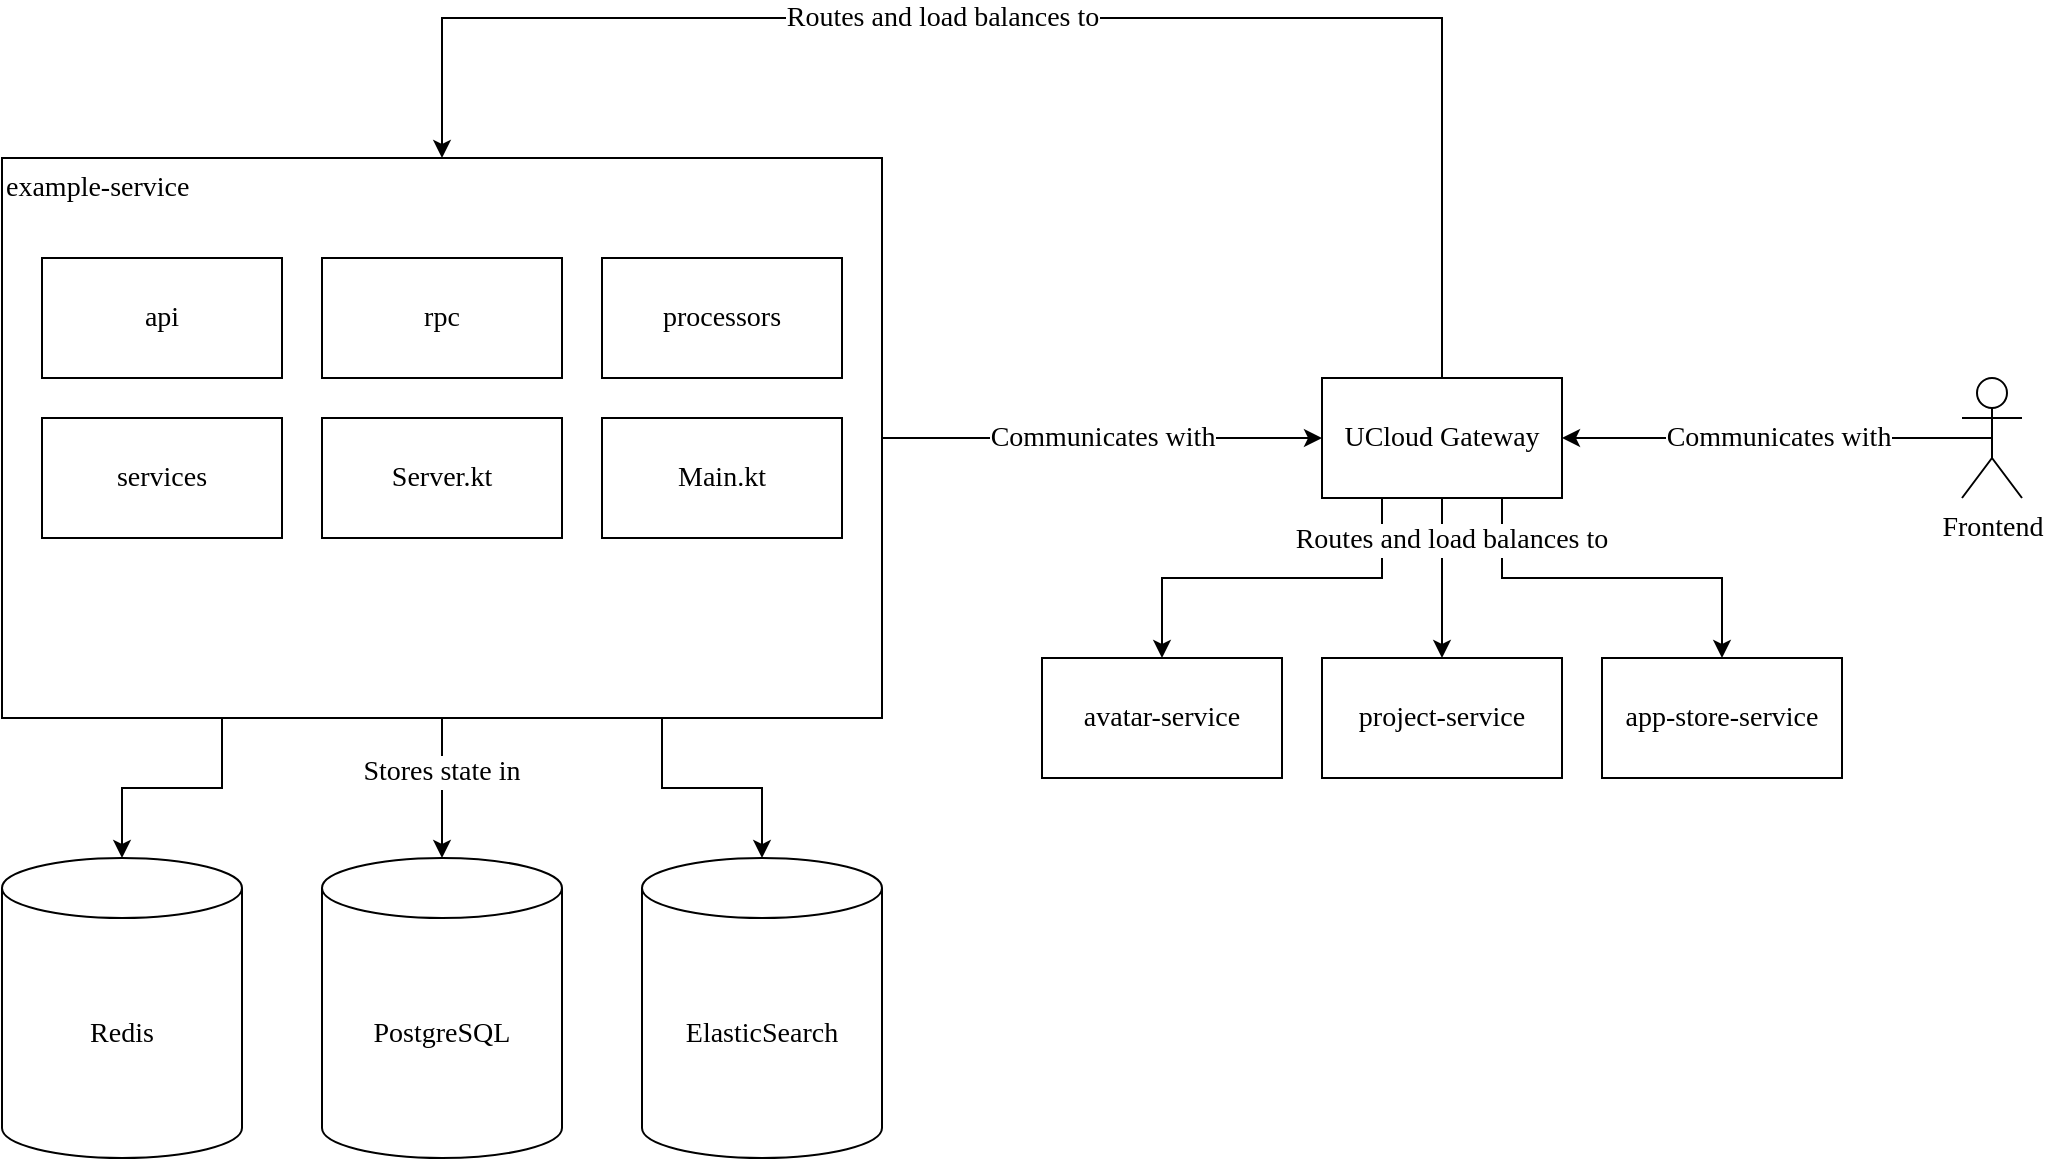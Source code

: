 <mxfile version="13.7.3" type="device"><diagram id="faQsjVQOapcm4tTe_lyO" name="Page-1"><mxGraphModel dx="1210" dy="758" grid="1" gridSize="10" guides="1" tooltips="1" connect="1" arrows="1" fold="1" page="1" pageScale="1" pageWidth="1100" pageHeight="850" math="0" shadow="0"><root><mxCell id="0"/><mxCell id="1" parent="0"/><mxCell id="BaKhunCJ4lkruM9iMQem-10" style="edgeStyle=orthogonalEdgeStyle;rounded=0;orthogonalLoop=1;jettySize=auto;html=1;exitX=0.25;exitY=1;exitDx=0;exitDy=0;entryX=0.5;entryY=0;entryDx=0;entryDy=0;entryPerimeter=0;fontFamily=IBM Plex Sans;fontSize=14;" edge="1" parent="1" source="BaKhunCJ4lkruM9iMQem-1" target="BaKhunCJ4lkruM9iMQem-5"><mxGeometry relative="1" as="geometry"/></mxCell><mxCell id="BaKhunCJ4lkruM9iMQem-11" style="edgeStyle=orthogonalEdgeStyle;rounded=0;orthogonalLoop=1;jettySize=auto;html=1;exitX=0.5;exitY=1;exitDx=0;exitDy=0;entryX=0.5;entryY=0;entryDx=0;entryDy=0;entryPerimeter=0;fontFamily=IBM Plex Sans;fontSize=14;" edge="1" parent="1" source="BaKhunCJ4lkruM9iMQem-1" target="BaKhunCJ4lkruM9iMQem-7"><mxGeometry relative="1" as="geometry"/></mxCell><mxCell id="BaKhunCJ4lkruM9iMQem-12" style="edgeStyle=orthogonalEdgeStyle;rounded=0;orthogonalLoop=1;jettySize=auto;html=1;exitX=0.75;exitY=1;exitDx=0;exitDy=0;entryX=0.5;entryY=0;entryDx=0;entryDy=0;entryPerimeter=0;fontFamily=IBM Plex Sans;fontSize=14;" edge="1" parent="1" source="BaKhunCJ4lkruM9iMQem-1" target="BaKhunCJ4lkruM9iMQem-8"><mxGeometry relative="1" as="geometry"/></mxCell><mxCell id="BaKhunCJ4lkruM9iMQem-20" value="Communicates with" style="edgeStyle=orthogonalEdgeStyle;rounded=0;orthogonalLoop=1;jettySize=auto;html=1;exitX=1;exitY=0.5;exitDx=0;exitDy=0;entryX=0;entryY=0.5;entryDx=0;entryDy=0;fontFamily=IBM Plex Sans;fontSize=14;" edge="1" parent="1" source="BaKhunCJ4lkruM9iMQem-1" target="BaKhunCJ4lkruM9iMQem-19"><mxGeometry relative="1" as="geometry"/></mxCell><mxCell id="BaKhunCJ4lkruM9iMQem-1" value="example-service" style="rounded=0;whiteSpace=wrap;html=1;align=left;verticalAlign=top;fontFamily=IBM Plex Sans;fontSource=https%3A%2F%2Ffonts.googleapis.com%2Fcss%3Ffamily%3DIBM%2BPlex%2BSans;fontSize=14;" vertex="1" parent="1"><mxGeometry x="60" y="120" width="440" height="280" as="geometry"/></mxCell><mxCell id="BaKhunCJ4lkruM9iMQem-5" value="Redis" style="shape=cylinder3;whiteSpace=wrap;html=1;boundedLbl=1;backgroundOutline=1;size=15;fontFamily=IBM Plex Sans;fontSize=14;align=center;" vertex="1" parent="1"><mxGeometry x="60" y="470" width="120" height="150" as="geometry"/></mxCell><mxCell id="BaKhunCJ4lkruM9iMQem-7" value="PostgreSQL" style="shape=cylinder3;whiteSpace=wrap;html=1;boundedLbl=1;backgroundOutline=1;size=15;fontFamily=IBM Plex Sans;fontSize=14;align=center;" vertex="1" parent="1"><mxGeometry x="220" y="470" width="120" height="150" as="geometry"/></mxCell><mxCell id="BaKhunCJ4lkruM9iMQem-8" value="ElasticSearch" style="shape=cylinder3;whiteSpace=wrap;html=1;boundedLbl=1;backgroundOutline=1;size=15;fontFamily=IBM Plex Sans;fontSize=14;align=center;" vertex="1" parent="1"><mxGeometry x="380" y="470" width="120" height="150" as="geometry"/></mxCell><mxCell id="BaKhunCJ4lkruM9iMQem-13" value="Stores state in" style="text;html=1;strokeColor=none;fillColor=none;align=center;verticalAlign=middle;whiteSpace=wrap;rounded=0;fontFamily=IBM Plex Sans;fontSize=14;labelBackgroundColor=#ffffff;" vertex="1" parent="1"><mxGeometry x="60" y="417" width="440" height="20" as="geometry"/></mxCell><mxCell id="BaKhunCJ4lkruM9iMQem-15" value="api" style="rounded=0;whiteSpace=wrap;html=1;labelBackgroundColor=#ffffff;fontFamily=IBM Plex Sans;fontSize=14;align=center;" vertex="1" parent="1"><mxGeometry x="80" y="170" width="120" height="60" as="geometry"/></mxCell><mxCell id="BaKhunCJ4lkruM9iMQem-17" value="rpc" style="rounded=0;whiteSpace=wrap;html=1;labelBackgroundColor=#ffffff;fontFamily=IBM Plex Sans;fontSize=14;align=center;" vertex="1" parent="1"><mxGeometry x="220" y="170" width="120" height="60" as="geometry"/></mxCell><mxCell id="BaKhunCJ4lkruM9iMQem-18" value="services" style="rounded=0;whiteSpace=wrap;html=1;labelBackgroundColor=#ffffff;fontFamily=IBM Plex Sans;fontSize=14;align=center;" vertex="1" parent="1"><mxGeometry x="80" y="250" width="120" height="60" as="geometry"/></mxCell><mxCell id="BaKhunCJ4lkruM9iMQem-21" value="Routes and load balances to" style="edgeStyle=orthogonalEdgeStyle;rounded=0;orthogonalLoop=1;jettySize=auto;html=1;exitX=0.5;exitY=0;exitDx=0;exitDy=0;entryX=0.5;entryY=0;entryDx=0;entryDy=0;fontFamily=IBM Plex Sans;fontSize=14;" edge="1" parent="1" source="BaKhunCJ4lkruM9iMQem-19" target="BaKhunCJ4lkruM9iMQem-1"><mxGeometry x="0.147" relative="1" as="geometry"><Array as="points"><mxPoint x="780" y="50"/><mxPoint x="280" y="50"/></Array><mxPoint as="offset"/></mxGeometry></mxCell><mxCell id="BaKhunCJ4lkruM9iMQem-25" value="" style="edgeStyle=orthogonalEdgeStyle;rounded=0;orthogonalLoop=1;jettySize=auto;html=1;fontFamily=IBM Plex Sans;fontSize=14;labelBackgroundColor=#ffffff;" edge="1" parent="1" source="BaKhunCJ4lkruM9iMQem-19" target="BaKhunCJ4lkruM9iMQem-23"><mxGeometry relative="1" as="geometry"/></mxCell><mxCell id="BaKhunCJ4lkruM9iMQem-26" style="edgeStyle=orthogonalEdgeStyle;rounded=0;orthogonalLoop=1;jettySize=auto;html=1;exitX=0.25;exitY=1;exitDx=0;exitDy=0;entryX=0.5;entryY=0;entryDx=0;entryDy=0;fontFamily=IBM Plex Sans;fontSize=14;" edge="1" parent="1" source="BaKhunCJ4lkruM9iMQem-19" target="BaKhunCJ4lkruM9iMQem-22"><mxGeometry relative="1" as="geometry"/></mxCell><mxCell id="BaKhunCJ4lkruM9iMQem-27" style="edgeStyle=orthogonalEdgeStyle;rounded=0;orthogonalLoop=1;jettySize=auto;html=1;exitX=0.75;exitY=1;exitDx=0;exitDy=0;entryX=0.5;entryY=0;entryDx=0;entryDy=0;fontFamily=IBM Plex Sans;fontSize=14;" edge="1" parent="1" source="BaKhunCJ4lkruM9iMQem-19" target="BaKhunCJ4lkruM9iMQem-24"><mxGeometry relative="1" as="geometry"/></mxCell><mxCell id="BaKhunCJ4lkruM9iMQem-19" value="UCloud Gateway" style="rounded=0;whiteSpace=wrap;html=1;labelBackgroundColor=#ffffff;fontFamily=IBM Plex Sans;fontSize=14;align=center;" vertex="1" parent="1"><mxGeometry x="720" y="230" width="120" height="60" as="geometry"/></mxCell><mxCell id="BaKhunCJ4lkruM9iMQem-22" value="avatar-service" style="rounded=0;whiteSpace=wrap;html=1;labelBackgroundColor=#ffffff;fontFamily=IBM Plex Sans;fontSize=14;align=center;" vertex="1" parent="1"><mxGeometry x="580" y="370" width="120" height="60" as="geometry"/></mxCell><mxCell id="BaKhunCJ4lkruM9iMQem-23" value="project-service" style="rounded=0;whiteSpace=wrap;html=1;labelBackgroundColor=#ffffff;fontFamily=IBM Plex Sans;fontSize=14;align=center;" vertex="1" parent="1"><mxGeometry x="720" y="370" width="120" height="60" as="geometry"/></mxCell><mxCell id="BaKhunCJ4lkruM9iMQem-24" value="app-store-service" style="rounded=0;whiteSpace=wrap;html=1;labelBackgroundColor=#ffffff;fontFamily=IBM Plex Sans;fontSize=14;align=center;" vertex="1" parent="1"><mxGeometry x="860" y="370" width="120" height="60" as="geometry"/></mxCell><mxCell id="BaKhunCJ4lkruM9iMQem-28" value="&lt;meta charset=&quot;utf-8&quot;&gt;&lt;span style=&quot;color: rgb(0, 0, 0); font-family: &amp;quot;ibm plex sans&amp;quot;; font-size: 14px; font-style: normal; font-weight: 400; letter-spacing: normal; text-align: center; text-indent: 0px; text-transform: none; word-spacing: 0px; background-color: rgb(255, 255, 255); display: inline; float: none;&quot;&gt;Routes and load balances to&lt;/span&gt;" style="text;html=1;strokeColor=none;fillColor=none;align=center;verticalAlign=middle;whiteSpace=wrap;rounded=0;labelBackgroundColor=#ffffff;fontFamily=IBM Plex Sans;fontSize=14;" vertex="1" parent="1"><mxGeometry x="590" y="301" width="390" height="20" as="geometry"/></mxCell><mxCell id="BaKhunCJ4lkruM9iMQem-30" value="Communicates with" style="edgeStyle=orthogonalEdgeStyle;rounded=0;orthogonalLoop=1;jettySize=auto;html=1;exitX=0.5;exitY=0.5;exitDx=0;exitDy=0;exitPerimeter=0;entryX=1;entryY=0.5;entryDx=0;entryDy=0;labelBackgroundColor=#ffffff;fontFamily=IBM Plex Sans;fontSize=14;" edge="1" parent="1" source="BaKhunCJ4lkruM9iMQem-29" target="BaKhunCJ4lkruM9iMQem-19"><mxGeometry relative="1" as="geometry"/></mxCell><mxCell id="BaKhunCJ4lkruM9iMQem-29" value="Frontend" style="shape=umlActor;verticalLabelPosition=bottom;verticalAlign=top;html=1;outlineConnect=0;labelBackgroundColor=#ffffff;fontFamily=IBM Plex Sans;fontSize=14;align=center;" vertex="1" parent="1"><mxGeometry x="1040" y="230" width="30" height="60" as="geometry"/></mxCell><mxCell id="BaKhunCJ4lkruM9iMQem-31" value="Server.kt" style="rounded=0;whiteSpace=wrap;html=1;labelBackgroundColor=#ffffff;fontFamily=IBM Plex Sans;fontSize=14;align=center;" vertex="1" parent="1"><mxGeometry x="220" y="250" width="120" height="60" as="geometry"/></mxCell><mxCell id="BaKhunCJ4lkruM9iMQem-32" value="Main.kt" style="rounded=0;whiteSpace=wrap;html=1;labelBackgroundColor=#ffffff;fontFamily=IBM Plex Sans;fontSize=14;align=center;" vertex="1" parent="1"><mxGeometry x="360" y="250" width="120" height="60" as="geometry"/></mxCell><mxCell id="BaKhunCJ4lkruM9iMQem-33" value="processors" style="rounded=0;whiteSpace=wrap;html=1;labelBackgroundColor=#ffffff;fontFamily=IBM Plex Sans;fontSize=14;align=center;" vertex="1" parent="1"><mxGeometry x="360" y="170" width="120" height="60" as="geometry"/></mxCell></root></mxGraphModel></diagram></mxfile>